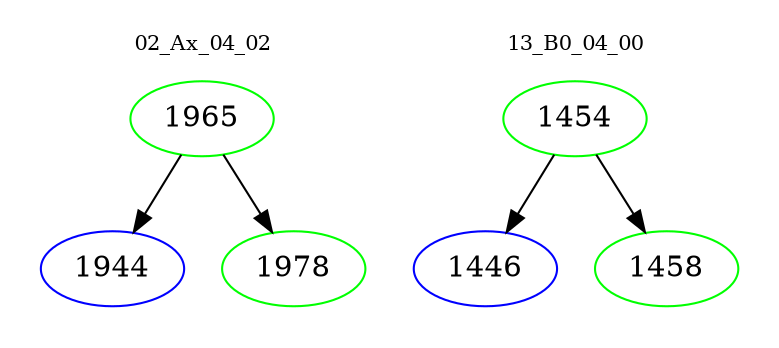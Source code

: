 digraph{
subgraph cluster_0 {
color = white
label = "02_Ax_04_02";
fontsize=10;
T0_1965 [label="1965", color="green"]
T0_1965 -> T0_1944 [color="black"]
T0_1944 [label="1944", color="blue"]
T0_1965 -> T0_1978 [color="black"]
T0_1978 [label="1978", color="green"]
}
subgraph cluster_1 {
color = white
label = "13_B0_04_00";
fontsize=10;
T1_1454 [label="1454", color="green"]
T1_1454 -> T1_1446 [color="black"]
T1_1446 [label="1446", color="blue"]
T1_1454 -> T1_1458 [color="black"]
T1_1458 [label="1458", color="green"]
}
}
